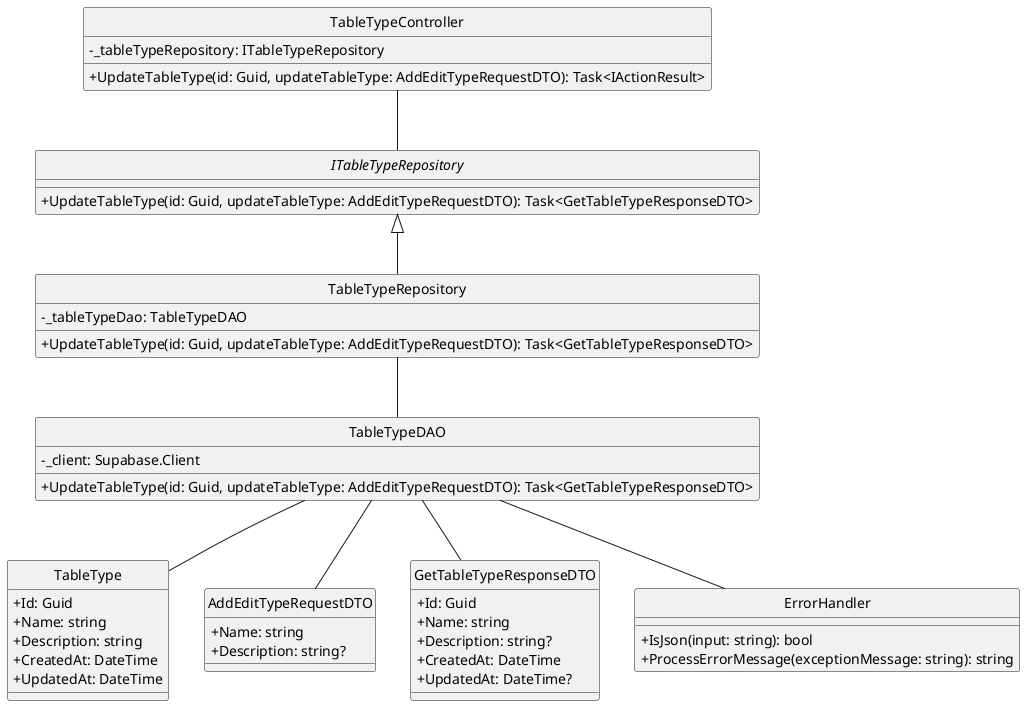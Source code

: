 @startuml
hide circle
skinparam classAttributeIconSize 0

class TableTypeController {
    - _tableTypeRepository: ITableTypeRepository
    + UpdateTableType(id: Guid, updateTableType: AddEditTypeRequestDTO): Task<IActionResult>
}

interface ITableTypeRepository {
    + UpdateTableType(id: Guid, updateTableType: AddEditTypeRequestDTO): Task<GetTableTypeResponseDTO>
}

class TableTypeRepository {
    - _tableTypeDao: TableTypeDAO
    + UpdateTableType(id: Guid, updateTableType: AddEditTypeRequestDTO): Task<GetTableTypeResponseDTO>
}

class TableTypeDAO {
    - _client: Supabase.Client
    + UpdateTableType(id: Guid, updateTableType: AddEditTypeRequestDTO): Task<GetTableTypeResponseDTO>
}

class TableType {
    + Id: Guid
    + Name: string
    + Description: string
    + CreatedAt: DateTime
    + UpdatedAt: DateTime
}

class AddEditTypeRequestDTO {
    + Name: string
    + Description: string?
}

class GetTableTypeResponseDTO {
    + Id: Guid
    + Name: string
    + Description: string?
    + CreatedAt: DateTime
    + UpdatedAt: DateTime?
}

class ErrorHandler {
    + IsJson(input: string): bool
    + ProcessErrorMessage(exceptionMessage: string): string
}

TableTypeController -- ITableTypeRepository
ITableTypeRepository <|-- TableTypeRepository
TableTypeRepository -- TableTypeDAO

TableTypeDAO -- TableType
TableTypeDAO -- ErrorHandler
TableTypeDAO -- GetTableTypeResponseDTO
TableTypeDAO -- AddEditTypeRequestDTO
@enduml